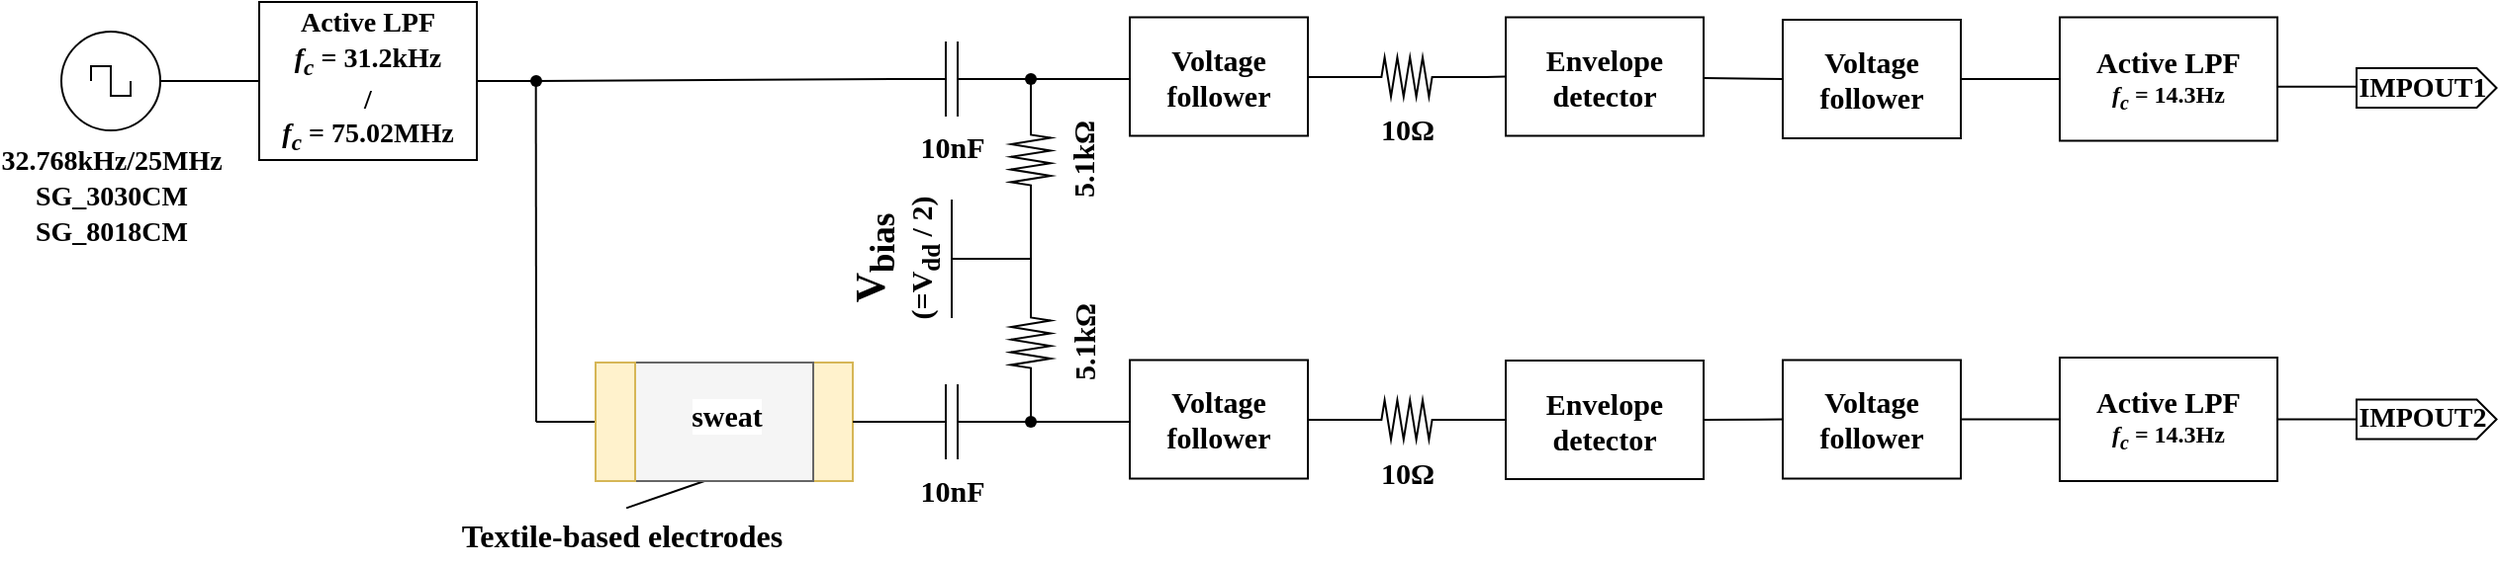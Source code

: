 <mxfile version="20.2.3" type="github">
  <diagram id="Ji1E_a3WMPIpSVAi8yMO" name="ページ1">
    <mxGraphModel dx="2062" dy="1132" grid="1" gridSize="10" guides="1" tooltips="1" connect="1" arrows="1" fold="1" page="1" pageScale="1" pageWidth="1300" pageHeight="287" math="0" shadow="0">
      <root>
        <mxCell id="0" />
        <mxCell id="1" parent="0" />
        <mxCell id="UYK7HNWiEEQ-Ol6Rwyi4-1" value="&lt;div style=&quot;font-size: 14px;&quot;&gt;&lt;font style=&quot;font-size: 14px;&quot; face=&quot;Times New Roman&quot;&gt;&lt;b&gt;32.768kHz/25MHz&lt;br&gt;&lt;/b&gt;&lt;/font&gt;&lt;/div&gt;&lt;div style=&quot;font-size: 14px;&quot;&gt;&lt;font style=&quot;font-size: 14px;&quot; face=&quot;Times New Roman&quot;&gt;&lt;b&gt;SG_3030CM&lt;/b&gt;&lt;/font&gt;&lt;/div&gt;&lt;div style=&quot;font-size: 14px;&quot;&gt;&lt;font style=&quot;font-size: 14px;&quot; face=&quot;Times New Roman&quot;&gt;&lt;b&gt;SG_8018CM&lt;/b&gt;&lt;/font&gt;&lt;/div&gt;" style="pointerEvents=1;verticalLabelPosition=bottom;shadow=0;dashed=0;align=center;html=1;verticalAlign=top;shape=mxgraph.electrical.signal_sources.source;aspect=fixed;points=[[0.5,0,0],[1,0.5,0],[0.5,1,0],[0,0.5,0]];elSignalType=square;" vertex="1" parent="1">
          <mxGeometry x="40" y="16" width="50" height="50" as="geometry" />
        </mxCell>
        <mxCell id="UYK7HNWiEEQ-Ol6Rwyi4-2" value="&lt;div style=&quot;font-size: 14px;&quot;&gt;&lt;font style=&quot;font-size: 14px;&quot; face=&quot;Times New Roman&quot;&gt;&lt;b style=&quot;&quot;&gt;Active LPF&lt;/b&gt;&lt;/font&gt;&lt;/div&gt;&lt;div style=&quot;font-size: 14px;&quot;&gt;&lt;font style=&quot;font-size: 14px;&quot; face=&quot;Times New Roman&quot;&gt;&lt;b&gt;&lt;i&gt;f&lt;sub&gt;c&lt;/sub&gt;&lt;/i&gt; = 31.2kHz&lt;/b&gt;&lt;/font&gt;&lt;/div&gt;&lt;div style=&quot;font-size: 14px;&quot;&gt;&lt;font style=&quot;font-size: 14px;&quot; face=&quot;Times New Roman&quot;&gt;&lt;b&gt;/&lt;/b&gt;&lt;/font&gt;&lt;/div&gt;&lt;div style=&quot;font-size: 14px;&quot;&gt;&lt;font style=&quot;font-size: 14px;&quot; face=&quot;Times New Roman&quot;&gt;&lt;b&gt;&lt;i&gt;f&lt;sub&gt;c&lt;/sub&gt;&lt;/i&gt; = 75.02MHz&lt;/b&gt;&lt;/font&gt;&lt;/div&gt;" style="whiteSpace=wrap;html=1;" vertex="1" parent="1">
          <mxGeometry x="140" y="1" width="110" height="80" as="geometry" />
        </mxCell>
        <mxCell id="UYK7HNWiEEQ-Ol6Rwyi4-3" value="" style="endArrow=none;html=1;rounded=0;fontSize=15;exitX=1;exitY=0.5;exitDx=0;exitDy=0;exitPerimeter=0;" edge="1" parent="1" source="UYK7HNWiEEQ-Ol6Rwyi4-1" target="UYK7HNWiEEQ-Ol6Rwyi4-2">
          <mxGeometry width="50" height="50" relative="1" as="geometry">
            <mxPoint x="440" y="253.5" as="sourcePoint" />
            <mxPoint x="490" y="203.5" as="targetPoint" />
          </mxGeometry>
        </mxCell>
        <mxCell id="UYK7HNWiEEQ-Ol6Rwyi4-4" value="" style="endArrow=none;html=1;rounded=0;fontSize=15;exitDx=0;exitDy=0;exitPerimeter=0;startArrow=none;entryX=0;entryY=0.5;entryDx=0;entryDy=0;entryPerimeter=0;" edge="1" parent="1" source="UYK7HNWiEEQ-Ol6Rwyi4-6" target="UYK7HNWiEEQ-Ol6Rwyi4-10">
          <mxGeometry width="50" height="50" relative="1" as="geometry">
            <mxPoint x="220" y="39.82" as="sourcePoint" />
            <mxPoint x="400" y="41.5" as="targetPoint" />
          </mxGeometry>
        </mxCell>
        <mxCell id="UYK7HNWiEEQ-Ol6Rwyi4-5" value="" style="endArrow=none;html=1;rounded=0;fontSize=15;" edge="1" parent="1">
          <mxGeometry width="50" height="50" relative="1" as="geometry">
            <mxPoint x="280" y="213.5" as="sourcePoint" />
            <mxPoint x="279.83" y="41" as="targetPoint" />
          </mxGeometry>
        </mxCell>
        <mxCell id="UYK7HNWiEEQ-Ol6Rwyi4-6" value="" style="shape=waypoint;sketch=0;fillStyle=solid;size=6;pointerEvents=1;points=[];fillColor=none;resizable=0;rotatable=0;perimeter=centerPerimeter;snapToPoint=1;fontSize=15;" vertex="1" parent="1">
          <mxGeometry x="260" y="21" width="40" height="40" as="geometry" />
        </mxCell>
        <mxCell id="UYK7HNWiEEQ-Ol6Rwyi4-7" value="" style="endArrow=none;html=1;rounded=0;fontSize=15;exitDx=0;exitDy=0;startArrow=none;exitX=1;exitY=0.5;" edge="1" parent="1" source="UYK7HNWiEEQ-Ol6Rwyi4-2" target="UYK7HNWiEEQ-Ol6Rwyi4-6">
          <mxGeometry width="50" height="50" relative="1" as="geometry">
            <mxPoint x="290" y="51" as="sourcePoint" />
            <mxPoint x="360" y="51" as="targetPoint" />
          </mxGeometry>
        </mxCell>
        <mxCell id="UYK7HNWiEEQ-Ol6Rwyi4-8" value="" style="whiteSpace=wrap;html=1;fontSize=15;fillColor=#fff2cc;strokeColor=#d6b656;" vertex="1" parent="1">
          <mxGeometry x="420" y="183.5" width="20" height="60" as="geometry" />
        </mxCell>
        <mxCell id="UYK7HNWiEEQ-Ol6Rwyi4-9" value="" style="endArrow=none;html=1;rounded=0;fontSize=15;entryX=0;entryY=0.5;entryDx=0;entryDy=0;startArrow=none;" edge="1" parent="1">
          <mxGeometry width="50" height="50" relative="1" as="geometry">
            <mxPoint x="280" y="213.5" as="sourcePoint" />
            <mxPoint x="310" y="213.5" as="targetPoint" />
          </mxGeometry>
        </mxCell>
        <mxCell id="UYK7HNWiEEQ-Ol6Rwyi4-10" value="&lt;font face=&quot;Times New Roman&quot;&gt;&lt;b&gt;10nF&lt;/b&gt;&lt;/font&gt;" style="pointerEvents=1;verticalLabelPosition=bottom;shadow=0;dashed=0;align=center;html=1;verticalAlign=top;shape=mxgraph.electrical.capacitors.capacitor_1;fontSize=15;" vertex="1" parent="1">
          <mxGeometry x="460" y="21" width="60" height="38" as="geometry" />
        </mxCell>
        <mxCell id="UYK7HNWiEEQ-Ol6Rwyi4-11" value="&lt;font face=&quot;Times New Roman&quot;&gt;&lt;b&gt;10nF&lt;/b&gt;&lt;/font&gt;" style="pointerEvents=1;verticalLabelPosition=bottom;shadow=0;dashed=0;align=center;html=1;verticalAlign=top;shape=mxgraph.electrical.capacitors.capacitor_1;fontSize=15;" vertex="1" parent="1">
          <mxGeometry x="460" y="194.5" width="60" height="38" as="geometry" />
        </mxCell>
        <mxCell id="UYK7HNWiEEQ-Ol6Rwyi4-12" value="" style="endArrow=none;html=1;rounded=0;fontSize=15;exitDx=0;exitDy=0;startArrow=none;entryX=0;entryY=0.5;entryDx=0;entryDy=0;entryPerimeter=0;exitX=1;exitY=0.5;" edge="1" parent="1" source="UYK7HNWiEEQ-Ol6Rwyi4-8" target="UYK7HNWiEEQ-Ol6Rwyi4-11">
          <mxGeometry width="50" height="50" relative="1" as="geometry">
            <mxPoint x="290" y="51" as="sourcePoint" />
            <mxPoint x="510" y="52" as="targetPoint" />
          </mxGeometry>
        </mxCell>
        <mxCell id="UYK7HNWiEEQ-Ol6Rwyi4-13" value="" style="endArrow=classic;html=1;rounded=0;fontSize=24;exitX=1;exitY=0.5;exitDx=0;exitDy=0;" edge="1" parent="1">
          <mxGeometry width="50" height="50" relative="1" as="geometry">
            <mxPoint x="330" y="213.5" as="sourcePoint" />
            <mxPoint x="350" y="213.5" as="targetPoint" />
          </mxGeometry>
        </mxCell>
        <mxCell id="UYK7HNWiEEQ-Ol6Rwyi4-14" value="" style="endArrow=classic;html=1;rounded=0;fontSize=24;entryX=0;entryY=0.5;entryDx=0;entryDy=0;" edge="1" parent="1" target="UYK7HNWiEEQ-Ol6Rwyi4-8">
          <mxGeometry width="50" height="50" relative="1" as="geometry">
            <mxPoint x="400" y="213.5" as="sourcePoint" />
            <mxPoint x="360" y="223.5" as="targetPoint" />
          </mxGeometry>
        </mxCell>
        <mxCell id="UYK7HNWiEEQ-Ol6Rwyi4-15" value="" style="endArrow=none;html=1;rounded=0;fontSize=15;exitDx=0;exitDy=0;exitPerimeter=0;startArrow=none;entryX=0;entryY=0.5;entryDx=0;entryDy=0;" edge="1" parent="1" source="UYK7HNWiEEQ-Ol6Rwyi4-21">
          <mxGeometry width="50" height="50" relative="1" as="geometry">
            <mxPoint x="290" y="51" as="sourcePoint" />
            <mxPoint x="580" y="40" as="targetPoint" />
          </mxGeometry>
        </mxCell>
        <mxCell id="UYK7HNWiEEQ-Ol6Rwyi4-16" value="" style="endArrow=none;html=1;rounded=0;fontSize=15;startArrow=none;entryX=0;entryY=0.5;entryDx=0;entryDy=0;" edge="1" parent="1" source="UYK7HNWiEEQ-Ol6Rwyi4-23">
          <mxGeometry width="50" height="50" relative="1" as="geometry">
            <mxPoint x="520" y="213.21" as="sourcePoint" />
            <mxPoint x="580" y="213.5" as="targetPoint" />
          </mxGeometry>
        </mxCell>
        <mxCell id="UYK7HNWiEEQ-Ol6Rwyi4-17" value="&lt;div style=&quot;font-size: 21px&quot;&gt;&lt;font face=&quot;Times New Roman&quot;&gt;&lt;b&gt;V&lt;sub&gt;bias&lt;/sub&gt;&lt;/b&gt;&lt;/font&gt;&lt;/div&gt;&lt;div style=&quot;font-size: 15px&quot;&gt;&lt;font face=&quot;Times New Roman&quot;&gt;&lt;b&gt;(=V&lt;sub&gt;dd&lt;/sub&gt; / 2)&lt;br&gt;&lt;/b&gt;&lt;/font&gt;&lt;/div&gt;" style="verticalLabelPosition=top;verticalAlign=bottom;shape=mxgraph.electrical.signal_sources.vdd;shadow=0;dashed=0;align=center;strokeWidth=1;fontSize=24;html=1;flipV=1;rotation=-90;" vertex="1" parent="1">
          <mxGeometry x="480" y="111" width="60" height="40" as="geometry" />
        </mxCell>
        <mxCell id="UYK7HNWiEEQ-Ol6Rwyi4-18" value="&lt;div style=&quot;font-size: 15px;&quot;&gt;&lt;font style=&quot;font-size: 15px;&quot; face=&quot;Times New Roman&quot;&gt;&lt;b&gt;5.1kΩ&lt;/b&gt;&lt;/font&gt;&lt;/div&gt;" style="pointerEvents=1;verticalLabelPosition=bottom;shadow=0;dashed=0;align=center;html=1;verticalAlign=top;shape=mxgraph.electrical.resistors.resistor_2;rotation=-90;labelPosition=center;direction=west;spacing=3;spacingTop=0;spacingLeft=0;" vertex="1" parent="1">
          <mxGeometry x="510" y="71" width="40" height="20" as="geometry" />
        </mxCell>
        <mxCell id="UYK7HNWiEEQ-Ol6Rwyi4-19" value="&lt;div style=&quot;font-size: 15px;&quot;&gt;&lt;font style=&quot;font-size: 15px;&quot; face=&quot;Times New Roman&quot;&gt;&lt;b&gt;5.1kΩ&lt;/b&gt;&lt;/font&gt;&lt;/div&gt;" style="pointerEvents=1;verticalLabelPosition=bottom;shadow=0;dashed=0;align=center;html=1;verticalAlign=top;shape=mxgraph.electrical.resistors.resistor_2;rotation=-90;labelPosition=center;direction=west;spacing=3;spacingTop=0;spacingLeft=0;" vertex="1" parent="1">
          <mxGeometry x="510" y="163.5" width="40" height="20" as="geometry" />
        </mxCell>
        <mxCell id="UYK7HNWiEEQ-Ol6Rwyi4-20" value="" style="endArrow=none;html=1;rounded=0;fontSize=15;exitDx=0;exitDy=0;exitPerimeter=0;startArrow=none;entryX=0.563;entryY=0.505;entryDx=0;entryDy=0;exitX=0;exitY=0.5;entryPerimeter=0;" edge="1" parent="1" source="UYK7HNWiEEQ-Ol6Rwyi4-18" target="UYK7HNWiEEQ-Ol6Rwyi4-21">
          <mxGeometry width="50" height="50" relative="1" as="geometry">
            <mxPoint x="530" y="50.0" as="sourcePoint" />
            <mxPoint x="590" y="50.0" as="targetPoint" />
          </mxGeometry>
        </mxCell>
        <mxCell id="UYK7HNWiEEQ-Ol6Rwyi4-21" value="" style="shape=waypoint;sketch=0;fillStyle=solid;size=6;pointerEvents=1;points=[];fillColor=none;resizable=0;rotatable=0;perimeter=centerPerimeter;snapToPoint=1;fontSize=21;" vertex="1" parent="1">
          <mxGeometry x="510" y="20" width="40" height="40" as="geometry" />
        </mxCell>
        <mxCell id="UYK7HNWiEEQ-Ol6Rwyi4-22" value="" style="endArrow=none;html=1;rounded=0;fontSize=15;exitDx=0;exitDy=0;exitPerimeter=0;startArrow=none;entryDx=0;entryDy=0;exitX=1;exitY=0.5;" edge="1" parent="1" source="UYK7HNWiEEQ-Ol6Rwyi4-10" target="UYK7HNWiEEQ-Ol6Rwyi4-21">
          <mxGeometry width="50" height="50" relative="1" as="geometry">
            <mxPoint x="520" y="40.0" as="sourcePoint" />
            <mxPoint x="580" y="40.0" as="targetPoint" />
          </mxGeometry>
        </mxCell>
        <mxCell id="UYK7HNWiEEQ-Ol6Rwyi4-23" value="" style="shape=waypoint;sketch=0;fillStyle=solid;size=6;pointerEvents=1;points=[];fillColor=none;resizable=0;rotatable=0;perimeter=centerPerimeter;snapToPoint=1;fontSize=21;" vertex="1" parent="1">
          <mxGeometry x="510" y="193.5" width="40" height="40" as="geometry" />
        </mxCell>
        <mxCell id="UYK7HNWiEEQ-Ol6Rwyi4-24" value="" style="endArrow=none;html=1;rounded=0;fontSize=15;startArrow=none;entryDx=0;entryDy=0;" edge="1" parent="1" source="UYK7HNWiEEQ-Ol6Rwyi4-11" target="UYK7HNWiEEQ-Ol6Rwyi4-23">
          <mxGeometry width="50" height="50" relative="1" as="geometry">
            <mxPoint x="520" y="213.5" as="sourcePoint" />
            <mxPoint x="580" y="213.5" as="targetPoint" />
          </mxGeometry>
        </mxCell>
        <mxCell id="UYK7HNWiEEQ-Ol6Rwyi4-25" value="" style="endArrow=none;html=1;rounded=0;fontSize=15;exitDx=0;exitDy=0;exitPerimeter=0;startArrow=none;entryX=1;entryY=0.5;entryDx=0;entryDy=0;exitX=0;exitY=0.5;entryPerimeter=0;" edge="1" parent="1" source="UYK7HNWiEEQ-Ol6Rwyi4-19" target="UYK7HNWiEEQ-Ol6Rwyi4-18">
          <mxGeometry width="50" height="50" relative="1" as="geometry">
            <mxPoint x="549.71" y="141.5" as="sourcePoint" />
            <mxPoint x="549.71" y="120.5" as="targetPoint" />
          </mxGeometry>
        </mxCell>
        <mxCell id="UYK7HNWiEEQ-Ol6Rwyi4-26" value="" style="endArrow=none;html=1;rounded=0;fontSize=15;startArrow=none;entryX=1;entryY=0.5;entryDx=0;entryDy=0;entryPerimeter=0;" edge="1" parent="1" source="UYK7HNWiEEQ-Ol6Rwyi4-23" target="UYK7HNWiEEQ-Ol6Rwyi4-19">
          <mxGeometry width="50" height="50" relative="1" as="geometry">
            <mxPoint x="540" y="163.5" as="sourcePoint" />
            <mxPoint x="540" y="111" as="targetPoint" />
          </mxGeometry>
        </mxCell>
        <mxCell id="UYK7HNWiEEQ-Ol6Rwyi4-27" value="&lt;h1 id=&quot;firstHeading&quot; class=&quot;firstHeading mw-first-heading&quot; style=&quot;font-size: 15px&quot;&gt;&lt;font style=&quot;font-size: 15px&quot; face=&quot;Times New Roman&quot;&gt;Envelope detector&lt;/font&gt;&lt;/h1&gt;" style="whiteSpace=wrap;html=1;fontSize=20;" vertex="1" parent="1">
          <mxGeometry x="770" y="8.75" width="100" height="60" as="geometry" />
        </mxCell>
        <mxCell id="UYK7HNWiEEQ-Ol6Rwyi4-28" value="&lt;h1 id=&quot;firstHeading&quot; class=&quot;firstHeading mw-first-heading&quot; style=&quot;font-size: 15px&quot;&gt;&lt;font style=&quot;font-size: 15px&quot; face=&quot;Times New Roman&quot;&gt;Envelope detector&lt;/font&gt;&lt;/h1&gt;" style="whiteSpace=wrap;html=1;fontSize=20;" vertex="1" parent="1">
          <mxGeometry x="770" y="182.5" width="100" height="60" as="geometry" />
        </mxCell>
        <mxCell id="UYK7HNWiEEQ-Ol6Rwyi4-29" value="&lt;div style=&quot;font-size: 15px;&quot;&gt;&lt;font style=&quot;font-size: 15px;&quot; face=&quot;Times New Roman&quot;&gt;&lt;b&gt;10Ω&lt;/b&gt;&lt;/font&gt;&lt;/div&gt;" style="pointerEvents=1;verticalLabelPosition=bottom;shadow=0;dashed=0;align=center;html=1;verticalAlign=top;shape=mxgraph.electrical.resistors.resistor_2;rotation=0;labelPosition=center;direction=west;spacing=3;spacingTop=0;spacingLeft=0;" vertex="1" parent="1">
          <mxGeometry x="700" y="29" width="40" height="20" as="geometry" />
        </mxCell>
        <mxCell id="UYK7HNWiEEQ-Ol6Rwyi4-30" value="" style="endArrow=none;html=1;rounded=0;fontSize=15;exitDx=0;exitDy=0;startArrow=none;exitX=1;exitY=0.5;entryX=1;entryY=0.5;entryDx=0;entryDy=0;entryPerimeter=0;" edge="1" parent="1" target="UYK7HNWiEEQ-Ol6Rwyi4-29">
          <mxGeometry width="50" height="50" relative="1" as="geometry">
            <mxPoint x="670" y="39" as="sourcePoint" />
            <mxPoint x="870" y="120.58" as="targetPoint" />
          </mxGeometry>
        </mxCell>
        <mxCell id="UYK7HNWiEEQ-Ol6Rwyi4-31" value="" style="endArrow=none;html=1;rounded=0;fontSize=15;exitDx=0;exitDy=0;startArrow=none;exitX=0;exitY=0.5;entryX=0;entryY=0.5;entryDx=0;entryDy=0;entryPerimeter=0;exitPerimeter=0;" edge="1" parent="1" source="UYK7HNWiEEQ-Ol6Rwyi4-29">
          <mxGeometry width="50" height="50" relative="1" as="geometry">
            <mxPoint x="680" y="49" as="sourcePoint" />
            <mxPoint x="760" y="39" as="targetPoint" />
          </mxGeometry>
        </mxCell>
        <mxCell id="UYK7HNWiEEQ-Ol6Rwyi4-32" value="" style="endArrow=none;html=1;rounded=0;fontSize=15;exitDx=0;exitDy=0;startArrow=none;exitX=1;exitY=0.5;entryX=0;entryY=0.5;entryDx=0;entryDy=0;exitPerimeter=0;" edge="1" parent="1" target="UYK7HNWiEEQ-Ol6Rwyi4-27">
          <mxGeometry width="50" height="50" relative="1" as="geometry">
            <mxPoint x="760" y="39" as="sourcePoint" />
            <mxPoint x="780" y="66" as="targetPoint" />
          </mxGeometry>
        </mxCell>
        <mxCell id="UYK7HNWiEEQ-Ol6Rwyi4-33" value="&lt;div style=&quot;font-size: 15px;&quot;&gt;&lt;font style=&quot;font-size: 15px;&quot; face=&quot;Times New Roman&quot;&gt;&lt;b&gt;10Ω&lt;/b&gt;&lt;/font&gt;&lt;/div&gt;" style="pointerEvents=1;verticalLabelPosition=bottom;shadow=0;dashed=0;align=center;html=1;verticalAlign=top;shape=mxgraph.electrical.resistors.resistor_2;rotation=0;labelPosition=center;direction=west;spacing=3;spacingTop=0;spacingLeft=0;" vertex="1" parent="1">
          <mxGeometry x="700" y="202.5" width="40" height="20" as="geometry" />
        </mxCell>
        <mxCell id="UYK7HNWiEEQ-Ol6Rwyi4-34" value="" style="endArrow=none;html=1;rounded=0;fontSize=15;exitDx=0;exitDy=0;startArrow=none;exitX=1;exitY=0.5;entryX=1;entryY=0.5;entryDx=0;entryDy=0;entryPerimeter=0;" edge="1" parent="1" target="UYK7HNWiEEQ-Ol6Rwyi4-33">
          <mxGeometry width="50" height="50" relative="1" as="geometry">
            <mxPoint x="670" y="212.5" as="sourcePoint" />
            <mxPoint x="870" y="294.08" as="targetPoint" />
          </mxGeometry>
        </mxCell>
        <mxCell id="UYK7HNWiEEQ-Ol6Rwyi4-35" value="" style="endArrow=none;html=1;rounded=0;fontSize=15;exitDx=0;exitDy=0;startArrow=none;exitX=0;exitY=0.5;entryX=0;entryY=0.5;entryDx=0;entryDy=0;entryPerimeter=0;exitPerimeter=0;" edge="1" parent="1" source="UYK7HNWiEEQ-Ol6Rwyi4-33">
          <mxGeometry width="50" height="50" relative="1" as="geometry">
            <mxPoint x="680" y="222.5" as="sourcePoint" />
            <mxPoint x="760" y="212.5" as="targetPoint" />
          </mxGeometry>
        </mxCell>
        <mxCell id="UYK7HNWiEEQ-Ol6Rwyi4-36" value="&lt;div&gt;&lt;font face=&quot;Times New Roman&quot;&gt;&lt;b&gt;Voltage &lt;br&gt;&lt;/b&gt;&lt;/font&gt;&lt;/div&gt;&lt;div&gt;&lt;font face=&quot;Times New Roman&quot;&gt;&lt;b&gt;follower&lt;/b&gt;&lt;/font&gt;&lt;/div&gt;" style="whiteSpace=wrap;html=1;fontSize=15;" vertex="1" parent="1">
          <mxGeometry x="910" y="10" width="90" height="60" as="geometry" />
        </mxCell>
        <mxCell id="UYK7HNWiEEQ-Ol6Rwyi4-37" value="&lt;div&gt;&lt;font face=&quot;Times New Roman&quot;&gt;&lt;b&gt;Voltage &lt;br&gt;&lt;/b&gt;&lt;/font&gt;&lt;/div&gt;&lt;div&gt;&lt;font face=&quot;Times New Roman&quot;&gt;&lt;b&gt;follower&lt;/b&gt;&lt;/font&gt;&lt;/div&gt;" style="whiteSpace=wrap;html=1;fontSize=15;" vertex="1" parent="1">
          <mxGeometry x="910" y="182.25" width="90" height="60" as="geometry" />
        </mxCell>
        <mxCell id="UYK7HNWiEEQ-Ol6Rwyi4-38" value="&lt;div&gt;&lt;font size=&quot;1&quot; face=&quot;Times New Roman&quot;&gt;&lt;b style=&quot;font-size: 15px&quot;&gt;Active LPF&lt;/b&gt;&lt;/font&gt;&lt;/div&gt;&lt;div&gt;&lt;font face=&quot;Times New Roman&quot;&gt;&lt;b&gt;&lt;i&gt;f&lt;sub&gt;c&lt;/sub&gt;&lt;/i&gt; = 14.3Hz&lt;br&gt;&lt;/b&gt;&lt;/font&gt;&lt;/div&gt;" style="whiteSpace=wrap;html=1;" vertex="1" parent="1">
          <mxGeometry x="1050" y="8.75" width="110" height="62.5" as="geometry" />
        </mxCell>
        <mxCell id="UYK7HNWiEEQ-Ol6Rwyi4-39" value="&lt;div&gt;&lt;font size=&quot;1&quot; face=&quot;Times New Roman&quot;&gt;&lt;b style=&quot;font-size: 15px&quot;&gt;Active LPF&lt;/b&gt;&lt;/font&gt;&lt;/div&gt;&lt;div&gt;&lt;font face=&quot;Times New Roman&quot;&gt;&lt;b&gt;&lt;i&gt;f&lt;sub&gt;c&lt;/sub&gt;&lt;/i&gt; = 14.3Hz&lt;br&gt;&lt;/b&gt;&lt;/font&gt;&lt;/div&gt;" style="whiteSpace=wrap;html=1;" vertex="1" parent="1">
          <mxGeometry x="1050" y="181" width="110" height="62.5" as="geometry" />
        </mxCell>
        <mxCell id="UYK7HNWiEEQ-Ol6Rwyi4-40" value="&lt;font style=&quot;font-size: 14px&quot; face=&quot;Times New Roman&quot;&gt;&lt;b&gt;IMPOUT1&lt;/b&gt;&lt;/font&gt;" style="shape=mxgraph.arrows2.arrow;verticalLabelPosition=middle;shadow=0;dashed=0;align=center;html=1;verticalAlign=middle;strokeWidth=1;dy=0;dx=10;notch=0;fontSize=7;labelPosition=center;spacingLeft=-5;" vertex="1" parent="1">
          <mxGeometry x="1200" y="34.5" width="70.75" height="20" as="geometry" />
        </mxCell>
        <mxCell id="UYK7HNWiEEQ-Ol6Rwyi4-41" value="&lt;font style=&quot;font-size: 14px&quot; face=&quot;Times New Roman&quot;&gt;&lt;b&gt;IMPOUT2&lt;/b&gt;&lt;/font&gt;" style="shape=mxgraph.arrows2.arrow;verticalLabelPosition=middle;shadow=0;dashed=0;align=center;html=1;verticalAlign=middle;strokeWidth=1;dy=0;dx=10;notch=0;fontSize=7;labelPosition=center;spacingLeft=-5;" vertex="1" parent="1">
          <mxGeometry x="1200" y="202.25" width="70.75" height="20" as="geometry" />
        </mxCell>
        <mxCell id="UYK7HNWiEEQ-Ol6Rwyi4-42" value="" style="endArrow=none;html=1;rounded=0;fontSize=20;entryX=0;entryY=0.5;entryDx=0;entryDy=0;entryPerimeter=0;exitX=1;exitY=0.5;exitDx=0;exitDy=0;" edge="1" parent="1" source="UYK7HNWiEEQ-Ol6Rwyi4-39" target="UYK7HNWiEEQ-Ol6Rwyi4-41">
          <mxGeometry width="50" height="50" relative="1" as="geometry">
            <mxPoint x="1180" y="314.5" as="sourcePoint" />
            <mxPoint x="1230" y="264.5" as="targetPoint" />
          </mxGeometry>
        </mxCell>
        <mxCell id="UYK7HNWiEEQ-Ol6Rwyi4-43" value="" style="endArrow=none;html=1;rounded=0;fontSize=20;entryX=0;entryY=0.5;entryDx=0;entryDy=0;entryPerimeter=0;exitX=1;exitY=0.5;exitDx=0;exitDy=0;" edge="1" parent="1">
          <mxGeometry width="50" height="50" relative="1" as="geometry">
            <mxPoint x="1160" y="43.85" as="sourcePoint" />
            <mxPoint x="1200" y="43.85" as="targetPoint" />
          </mxGeometry>
        </mxCell>
        <mxCell id="UYK7HNWiEEQ-Ol6Rwyi4-44" value="" style="endArrow=none;html=1;rounded=0;fontSize=20;entryX=0;entryY=0.5;entryDx=0;entryDy=0;exitX=1;exitY=0.5;exitDx=0;exitDy=0;" edge="1" parent="1" source="UYK7HNWiEEQ-Ol6Rwyi4-36" target="UYK7HNWiEEQ-Ol6Rwyi4-38">
          <mxGeometry width="50" height="50" relative="1" as="geometry">
            <mxPoint x="990" y="153.5" as="sourcePoint" />
            <mxPoint x="1250" y="52.85" as="targetPoint" />
          </mxGeometry>
        </mxCell>
        <mxCell id="UYK7HNWiEEQ-Ol6Rwyi4-45" value="" style="endArrow=none;html=1;rounded=0;fontSize=20;entryX=0;entryY=0.5;entryDx=0;entryDy=0;" edge="1" parent="1" source="UYK7HNWiEEQ-Ol6Rwyi4-27" target="UYK7HNWiEEQ-Ol6Rwyi4-36">
          <mxGeometry width="50" height="50" relative="1" as="geometry">
            <mxPoint x="1060" y="49" as="sourcePoint" />
            <mxPoint x="1090" y="49" as="targetPoint" />
          </mxGeometry>
        </mxCell>
        <mxCell id="UYK7HNWiEEQ-Ol6Rwyi4-46" value="" style="endArrow=none;html=1;rounded=0;fontSize=20;entryX=0;entryY=0.5;entryDx=0;entryDy=0;exitX=1;exitY=0.5;exitDx=0;exitDy=0;" edge="1" parent="1" source="UYK7HNWiEEQ-Ol6Rwyi4-28" target="UYK7HNWiEEQ-Ol6Rwyi4-37">
          <mxGeometry width="50" height="50" relative="1" as="geometry">
            <mxPoint x="900" y="48.9" as="sourcePoint" />
            <mxPoint x="940" y="49" as="targetPoint" />
          </mxGeometry>
        </mxCell>
        <mxCell id="UYK7HNWiEEQ-Ol6Rwyi4-47" value="" style="endArrow=none;html=1;rounded=0;fontSize=20;entryX=0;entryY=0.5;entryDx=0;entryDy=0;exitX=1;exitY=0.5;exitDx=0;exitDy=0;" edge="1" parent="1" source="UYK7HNWiEEQ-Ol6Rwyi4-37" target="UYK7HNWiEEQ-Ol6Rwyi4-39">
          <mxGeometry width="50" height="50" relative="1" as="geometry">
            <mxPoint x="880" y="223.5" as="sourcePoint" />
            <mxPoint x="920" y="223.5" as="targetPoint" />
          </mxGeometry>
        </mxCell>
        <mxCell id="UYK7HNWiEEQ-Ol6Rwyi4-48" value="" style="endArrow=none;html=1;rounded=0;fontSize=15;exitDx=0;exitDy=0;startArrow=none;exitX=1;exitY=0.5;entryX=0;entryY=0.5;entryDx=0;entryDy=0;exitPerimeter=0;" edge="1" parent="1" target="UYK7HNWiEEQ-Ol6Rwyi4-28">
          <mxGeometry width="50" height="50" relative="1" as="geometry">
            <mxPoint x="760" y="212.5" as="sourcePoint" />
            <mxPoint x="800" y="48.75" as="targetPoint" />
          </mxGeometry>
        </mxCell>
        <mxCell id="UYK7HNWiEEQ-Ol6Rwyi4-49" value="&lt;div&gt;&lt;font face=&quot;Times New Roman&quot;&gt;&lt;b&gt;Voltage &lt;br&gt;&lt;/b&gt;&lt;/font&gt;&lt;/div&gt;&lt;div&gt;&lt;font face=&quot;Times New Roman&quot;&gt;&lt;b&gt;follower&lt;/b&gt;&lt;/font&gt;&lt;/div&gt;" style="whiteSpace=wrap;html=1;fontSize=15;" vertex="1" parent="1">
          <mxGeometry x="580" y="182.25" width="90" height="60" as="geometry" />
        </mxCell>
        <mxCell id="UYK7HNWiEEQ-Ol6Rwyi4-50" value="&lt;div&gt;&lt;font face=&quot;Times New Roman&quot;&gt;&lt;b&gt;Voltage &lt;br&gt;&lt;/b&gt;&lt;/font&gt;&lt;/div&gt;&lt;div&gt;&lt;font face=&quot;Times New Roman&quot;&gt;&lt;b&gt;follower&lt;/b&gt;&lt;/font&gt;&lt;/div&gt;" style="whiteSpace=wrap;html=1;fontSize=15;" vertex="1" parent="1">
          <mxGeometry x="580" y="8.75" width="90" height="60" as="geometry" />
        </mxCell>
        <mxCell id="UYK7HNWiEEQ-Ol6Rwyi4-51" value="" style="endArrow=none;html=1;rounded=0;entryX=0.5;entryY=1;entryDx=0;entryDy=0;exitX=0.516;exitY=0.039;exitDx=0;exitDy=0;exitPerimeter=0;" edge="1" parent="1" source="UYK7HNWiEEQ-Ol6Rwyi4-52" target="UYK7HNWiEEQ-Ol6Rwyi4-53">
          <mxGeometry width="50" height="50" relative="1" as="geometry">
            <mxPoint x="290" y="251" as="sourcePoint" />
            <mxPoint x="330" y="253.5" as="targetPoint" />
          </mxGeometry>
        </mxCell>
        <mxCell id="UYK7HNWiEEQ-Ol6Rwyi4-52" value="&lt;div style=&quot;font-size: 16px;&quot;&gt;&lt;font style=&quot;font-size: 16px;&quot; face=&quot;Times New Roman&quot;&gt;&lt;b&gt;&lt;font style=&quot;font-size: 16px;&quot;&gt;Textile-based electrodes&lt;/font&gt;&lt;/b&gt;&lt;/font&gt;&lt;/div&gt;" style="text;html=1;align=center;verticalAlign=middle;resizable=0;points=[];autosize=1;strokeColor=none;fillColor=none;" vertex="1" parent="1">
          <mxGeometry x="227.5" y="256" width="190" height="30" as="geometry" />
        </mxCell>
        <mxCell id="UYK7HNWiEEQ-Ol6Rwyi4-53" value="" style="whiteSpace=wrap;html=1;fontSize=15;fillColor=#f5f5f5;strokeColor=#666666;fontColor=#333333;" vertex="1" parent="1">
          <mxGeometry x="310" y="183.5" width="110" height="60" as="geometry" />
        </mxCell>
        <mxCell id="UYK7HNWiEEQ-Ol6Rwyi4-54" value="" style="whiteSpace=wrap;html=1;fontSize=15;fillColor=#fff2cc;strokeColor=#d6b656;" vertex="1" parent="1">
          <mxGeometry x="310" y="183.5" width="20" height="60" as="geometry" />
        </mxCell>
        <mxCell id="UYK7HNWiEEQ-Ol6Rwyi4-55" value="&lt;font face=&quot;Times New Roman&quot;&gt;&lt;b&gt;&lt;font style=&quot;font-size: 15px;&quot;&gt;sweat&lt;/font&gt;&lt;/b&gt;&lt;/font&gt;" style="shape=image;html=1;verticalAlign=top;verticalLabelPosition=bottom;labelBackgroundColor=#ffffff;imageAspect=0;aspect=fixed;image=https://cdn1.iconfinder.com/data/icons/ionicons-sharp-vol-2/512/water-sharp-128.png" vertex="1" parent="1">
          <mxGeometry x="360" y="162" width="32.5" height="32.5" as="geometry" />
        </mxCell>
      </root>
    </mxGraphModel>
  </diagram>
</mxfile>
